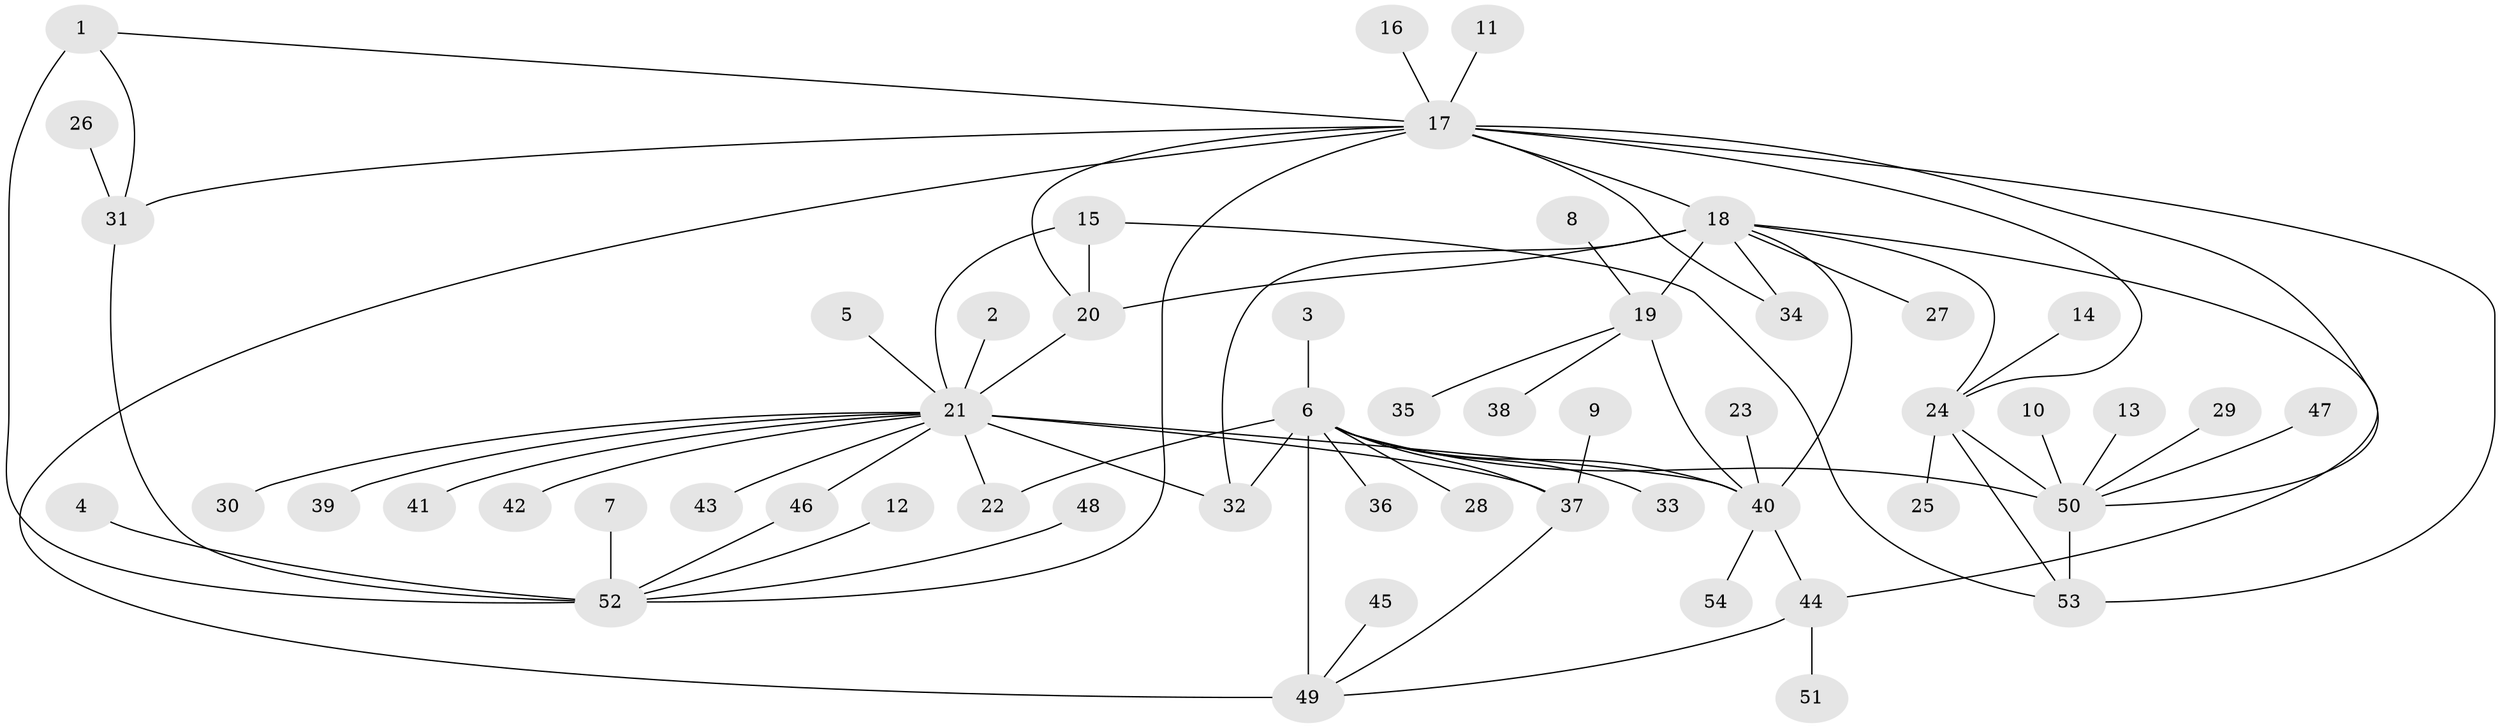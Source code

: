// original degree distribution, {13: 0.018518518518518517, 8: 0.037037037037037035, 4: 0.027777777777777776, 5: 0.018518518518518517, 9: 0.037037037037037035, 11: 0.018518518518518517, 7: 0.037037037037037035, 6: 0.027777777777777776, 10: 0.009259259259259259, 1: 0.5462962962962963, 3: 0.046296296296296294, 2: 0.17592592592592593}
// Generated by graph-tools (version 1.1) at 2025/50/03/09/25 03:50:38]
// undirected, 54 vertices, 76 edges
graph export_dot {
graph [start="1"]
  node [color=gray90,style=filled];
  1;
  2;
  3;
  4;
  5;
  6;
  7;
  8;
  9;
  10;
  11;
  12;
  13;
  14;
  15;
  16;
  17;
  18;
  19;
  20;
  21;
  22;
  23;
  24;
  25;
  26;
  27;
  28;
  29;
  30;
  31;
  32;
  33;
  34;
  35;
  36;
  37;
  38;
  39;
  40;
  41;
  42;
  43;
  44;
  45;
  46;
  47;
  48;
  49;
  50;
  51;
  52;
  53;
  54;
  1 -- 17 [weight=1.0];
  1 -- 31 [weight=1.0];
  1 -- 52 [weight=2.0];
  2 -- 21 [weight=1.0];
  3 -- 6 [weight=1.0];
  4 -- 52 [weight=1.0];
  5 -- 21 [weight=1.0];
  6 -- 22 [weight=1.0];
  6 -- 28 [weight=1.0];
  6 -- 32 [weight=1.0];
  6 -- 33 [weight=1.0];
  6 -- 36 [weight=1.0];
  6 -- 37 [weight=3.0];
  6 -- 40 [weight=1.0];
  6 -- 49 [weight=3.0];
  6 -- 50 [weight=2.0];
  7 -- 52 [weight=1.0];
  8 -- 19 [weight=1.0];
  9 -- 37 [weight=1.0];
  10 -- 50 [weight=1.0];
  11 -- 17 [weight=1.0];
  12 -- 52 [weight=1.0];
  13 -- 50 [weight=1.0];
  14 -- 24 [weight=1.0];
  15 -- 20 [weight=2.0];
  15 -- 21 [weight=2.0];
  15 -- 53 [weight=1.0];
  16 -- 17 [weight=1.0];
  17 -- 18 [weight=1.0];
  17 -- 20 [weight=1.0];
  17 -- 24 [weight=1.0];
  17 -- 31 [weight=1.0];
  17 -- 34 [weight=1.0];
  17 -- 49 [weight=1.0];
  17 -- 50 [weight=1.0];
  17 -- 52 [weight=2.0];
  17 -- 53 [weight=2.0];
  18 -- 19 [weight=4.0];
  18 -- 20 [weight=1.0];
  18 -- 24 [weight=1.0];
  18 -- 27 [weight=1.0];
  18 -- 32 [weight=1.0];
  18 -- 34 [weight=1.0];
  18 -- 40 [weight=2.0];
  18 -- 44 [weight=1.0];
  19 -- 35 [weight=1.0];
  19 -- 38 [weight=1.0];
  19 -- 40 [weight=2.0];
  20 -- 21 [weight=4.0];
  21 -- 22 [weight=1.0];
  21 -- 30 [weight=1.0];
  21 -- 32 [weight=1.0];
  21 -- 37 [weight=1.0];
  21 -- 39 [weight=1.0];
  21 -- 40 [weight=1.0];
  21 -- 41 [weight=1.0];
  21 -- 42 [weight=1.0];
  21 -- 43 [weight=1.0];
  21 -- 46 [weight=1.0];
  23 -- 40 [weight=1.0];
  24 -- 25 [weight=1.0];
  24 -- 50 [weight=1.0];
  24 -- 53 [weight=2.0];
  26 -- 31 [weight=1.0];
  29 -- 50 [weight=1.0];
  31 -- 52 [weight=2.0];
  37 -- 49 [weight=1.0];
  40 -- 44 [weight=1.0];
  40 -- 54 [weight=1.0];
  44 -- 49 [weight=1.0];
  44 -- 51 [weight=1.0];
  45 -- 49 [weight=1.0];
  46 -- 52 [weight=1.0];
  47 -- 50 [weight=1.0];
  48 -- 52 [weight=1.0];
  50 -- 53 [weight=2.0];
}
